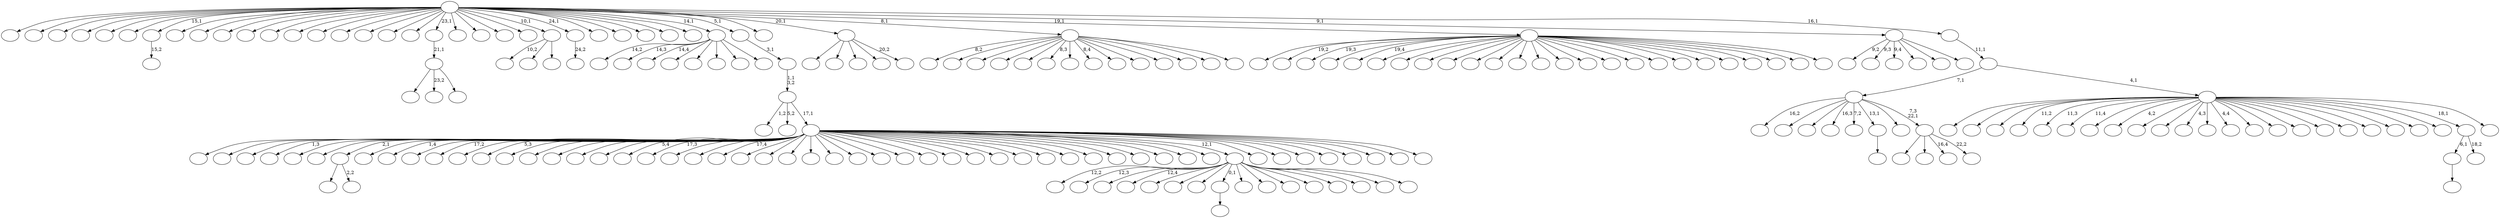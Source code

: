 digraph T {
	225 [label=""]
	224 [label=""]
	223 [label=""]
	222 [label=""]
	221 [label=""]
	220 [label=""]
	219 [label=""]
	218 [label=""]
	217 [label=""]
	216 [label=""]
	215 [label=""]
	214 [label=""]
	213 [label=""]
	212 [label=""]
	211 [label=""]
	210 [label=""]
	209 [label=""]
	208 [label=""]
	207 [label=""]
	206 [label=""]
	205 [label=""]
	204 [label=""]
	203 [label=""]
	202 [label=""]
	201 [label=""]
	200 [label=""]
	199 [label=""]
	198 [label=""]
	197 [label=""]
	196 [label=""]
	195 [label=""]
	194 [label=""]
	193 [label=""]
	192 [label=""]
	191 [label=""]
	190 [label=""]
	189 [label=""]
	188 [label=""]
	187 [label=""]
	186 [label=""]
	185 [label=""]
	184 [label=""]
	183 [label=""]
	182 [label=""]
	181 [label=""]
	180 [label=""]
	179 [label=""]
	178 [label=""]
	177 [label=""]
	176 [label=""]
	175 [label=""]
	174 [label=""]
	173 [label=""]
	172 [label=""]
	171 [label=""]
	170 [label=""]
	169 [label=""]
	168 [label=""]
	167 [label=""]
	166 [label=""]
	165 [label=""]
	164 [label=""]
	163 [label=""]
	162 [label=""]
	161 [label=""]
	160 [label=""]
	159 [label=""]
	158 [label=""]
	157 [label=""]
	156 [label=""]
	155 [label=""]
	154 [label=""]
	153 [label=""]
	152 [label=""]
	151 [label=""]
	150 [label=""]
	149 [label=""]
	148 [label=""]
	147 [label=""]
	146 [label=""]
	145 [label=""]
	144 [label=""]
	143 [label=""]
	142 [label=""]
	141 [label=""]
	140 [label=""]
	139 [label=""]
	138 [label=""]
	137 [label=""]
	136 [label=""]
	135 [label=""]
	134 [label=""]
	133 [label=""]
	132 [label=""]
	131 [label=""]
	130 [label=""]
	129 [label=""]
	128 [label=""]
	127 [label=""]
	126 [label=""]
	125 [label=""]
	124 [label=""]
	123 [label=""]
	122 [label=""]
	121 [label=""]
	120 [label=""]
	119 [label=""]
	118 [label=""]
	117 [label=""]
	116 [label=""]
	115 [label=""]
	114 [label=""]
	113 [label=""]
	112 [label=""]
	111 [label=""]
	110 [label=""]
	109 [label=""]
	108 [label=""]
	107 [label=""]
	106 [label=""]
	105 [label=""]
	104 [label=""]
	103 [label=""]
	102 [label=""]
	101 [label=""]
	100 [label=""]
	99 [label=""]
	98 [label=""]
	97 [label=""]
	96 [label=""]
	95 [label=""]
	94 [label=""]
	93 [label=""]
	92 [label=""]
	91 [label=""]
	90 [label=""]
	89 [label=""]
	88 [label=""]
	87 [label=""]
	86 [label=""]
	85 [label=""]
	84 [label=""]
	83 [label=""]
	82 [label=""]
	81 [label=""]
	80 [label=""]
	79 [label=""]
	78 [label=""]
	77 [label=""]
	76 [label=""]
	75 [label=""]
	74 [label=""]
	73 [label=""]
	72 [label=""]
	71 [label=""]
	70 [label=""]
	69 [label=""]
	68 [label=""]
	67 [label=""]
	66 [label=""]
	65 [label=""]
	64 [label=""]
	63 [label=""]
	62 [label=""]
	61 [label=""]
	60 [label=""]
	59 [label=""]
	58 [label=""]
	57 [label=""]
	56 [label=""]
	55 [label=""]
	54 [label=""]
	53 [label=""]
	52 [label=""]
	51 [label=""]
	50 [label=""]
	49 [label=""]
	48 [label=""]
	47 [label=""]
	46 [label=""]
	45 [label=""]
	44 [label=""]
	43 [label=""]
	42 [label=""]
	41 [label=""]
	40 [label=""]
	39 [label=""]
	38 [label=""]
	37 [label=""]
	36 [label=""]
	35 [label=""]
	34 [label=""]
	33 [label=""]
	32 [label=""]
	31 [label=""]
	30 [label=""]
	29 [label=""]
	28 [label=""]
	27 [label=""]
	26 [label=""]
	25 [label=""]
	24 [label=""]
	23 [label=""]
	22 [label=""]
	21 [label=""]
	20 [label=""]
	19 [label=""]
	18 [label=""]
	17 [label=""]
	16 [label=""]
	15 [label=""]
	14 [label=""]
	13 [label=""]
	12 [label=""]
	11 [label=""]
	10 [label=""]
	9 [label=""]
	8 [label=""]
	7 [label=""]
	6 [label=""]
	5 [label=""]
	4 [label=""]
	3 [label=""]
	2 [label=""]
	1 [label=""]
	0 [label=""]
	195 -> 199 [label=""]
	195 -> 196 [label="2,2"]
	178 -> 179 [label=""]
	163 -> 164 [label="15,2"]
	121 -> 122 [label=""]
	103 -> 155 [label=""]
	103 -> 154 [label="23,2"]
	103 -> 104 [label=""]
	102 -> 103 [label="21,1"]
	75 -> 193 [label="10,2"]
	75 -> 191 [label=""]
	75 -> 76 [label=""]
	64 -> 65 [label="24,2"]
	48 -> 214 [label="12,2"]
	48 -> 211 [label="12,3"]
	48 -> 205 [label=""]
	48 -> 180 [label="12,4"]
	48 -> 170 [label=""]
	48 -> 152 [label=""]
	48 -> 126 [label=""]
	48 -> 121 [label="0,1"]
	48 -> 110 [label=""]
	48 -> 109 [label=""]
	48 -> 99 [label=""]
	48 -> 80 [label=""]
	48 -> 61 [label=""]
	48 -> 51 [label=""]
	48 -> 50 [label=""]
	48 -> 49 [label=""]
	36 -> 37 [label=""]
	34 -> 178 [label="6,1"]
	34 -> 35 [label="18,2"]
	29 -> 112 [label=""]
	29 -> 83 [label=""]
	29 -> 46 [label="16,4"]
	29 -> 30 [label="22,2"]
	28 -> 198 [label="16,2"]
	28 -> 175 [label=""]
	28 -> 151 [label=""]
	28 -> 136 [label="16,3"]
	28 -> 41 [label="7,2"]
	28 -> 36 [label="13,1"]
	28 -> 31 [label=""]
	28 -> 29 [label="7,3\n22,1"]
	25 -> 202 [label="14,2"]
	25 -> 186 [label="14,3"]
	25 -> 148 [label="14,4"]
	25 -> 134 [label=""]
	25 -> 108 [label=""]
	25 -> 73 [label=""]
	25 -> 55 [label=""]
	25 -> 26 [label=""]
	18 -> 224 [label=""]
	18 -> 217 [label=""]
	18 -> 216 [label=""]
	18 -> 215 [label="1,3"]
	18 -> 212 [label=""]
	18 -> 200 [label=""]
	18 -> 195 [label="2,1"]
	18 -> 190 [label=""]
	18 -> 189 [label="1,4"]
	18 -> 185 [label=""]
	18 -> 183 [label="17,2"]
	18 -> 177 [label=""]
	18 -> 176 [label="5,3"]
	18 -> 174 [label=""]
	18 -> 169 [label=""]
	18 -> 167 [label=""]
	18 -> 158 [label=""]
	18 -> 146 [label=""]
	18 -> 143 [label="5,4"]
	18 -> 135 [label="17,3"]
	18 -> 133 [label=""]
	18 -> 131 [label=""]
	18 -> 129 [label="17,4"]
	18 -> 124 [label=""]
	18 -> 123 [label=""]
	18 -> 120 [label=""]
	18 -> 119 [label=""]
	18 -> 117 [label=""]
	18 -> 111 [label=""]
	18 -> 107 [label=""]
	18 -> 105 [label=""]
	18 -> 100 [label=""]
	18 -> 97 [label=""]
	18 -> 96 [label=""]
	18 -> 89 [label=""]
	18 -> 82 [label=""]
	18 -> 78 [label=""]
	18 -> 72 [label=""]
	18 -> 69 [label=""]
	18 -> 68 [label=""]
	18 -> 67 [label=""]
	18 -> 58 [label=""]
	18 -> 57 [label=""]
	18 -> 53 [label=""]
	18 -> 48 [label="12,1"]
	18 -> 47 [label=""]
	18 -> 45 [label=""]
	18 -> 42 [label=""]
	18 -> 39 [label=""]
	18 -> 38 [label=""]
	18 -> 33 [label=""]
	18 -> 22 [label=""]
	18 -> 19 [label=""]
	17 -> 210 [label="1,2"]
	17 -> 171 [label="5,2"]
	17 -> 18 [label="17,1"]
	16 -> 17 [label="1,1\n3,2"]
	15 -> 16 [label="3,1"]
	12 -> 188 [label=""]
	12 -> 114 [label=""]
	12 -> 86 [label=""]
	12 -> 23 [label=""]
	12 -> 13 [label="20,2"]
	10 -> 219 [label="8,2"]
	10 -> 218 [label=""]
	10 -> 208 [label=""]
	10 -> 203 [label=""]
	10 -> 157 [label=""]
	10 -> 149 [label="8,3"]
	10 -> 142 [label=""]
	10 -> 127 [label="8,4"]
	10 -> 113 [label=""]
	10 -> 94 [label=""]
	10 -> 91 [label=""]
	10 -> 79 [label=""]
	10 -> 70 [label=""]
	10 -> 11 [label=""]
	7 -> 206 [label=""]
	7 -> 201 [label="19,2"]
	7 -> 184 [label="19,3"]
	7 -> 181 [label=""]
	7 -> 160 [label="19,4"]
	7 -> 153 [label=""]
	7 -> 138 [label=""]
	7 -> 128 [label=""]
	7 -> 116 [label=""]
	7 -> 101 [label=""]
	7 -> 95 [label=""]
	7 -> 87 [label=""]
	7 -> 85 [label=""]
	7 -> 84 [label=""]
	7 -> 74 [label=""]
	7 -> 63 [label=""]
	7 -> 60 [label=""]
	7 -> 54 [label=""]
	7 -> 52 [label=""]
	7 -> 40 [label=""]
	7 -> 27 [label=""]
	7 -> 24 [label=""]
	7 -> 21 [label=""]
	7 -> 9 [label=""]
	7 -> 8 [label=""]
	5 -> 139 [label="9,2"]
	5 -> 130 [label="9,3"]
	5 -> 115 [label="9,4"]
	5 -> 90 [label=""]
	5 -> 20 [label=""]
	5 -> 6 [label=""]
	3 -> 225 [label=""]
	3 -> 223 [label=""]
	3 -> 222 [label=""]
	3 -> 220 [label="11,2"]
	3 -> 213 [label="11,3"]
	3 -> 209 [label="11,4"]
	3 -> 207 [label=""]
	3 -> 204 [label="4,2"]
	3 -> 197 [label=""]
	3 -> 194 [label=""]
	3 -> 182 [label="4,3"]
	3 -> 168 [label=""]
	3 -> 166 [label="4,4"]
	3 -> 156 [label=""]
	3 -> 150 [label=""]
	3 -> 141 [label=""]
	3 -> 137 [label=""]
	3 -> 81 [label=""]
	3 -> 77 [label=""]
	3 -> 71 [label=""]
	3 -> 66 [label=""]
	3 -> 43 [label=""]
	3 -> 34 [label="18,1"]
	3 -> 4 [label=""]
	2 -> 28 [label="7,1"]
	2 -> 3 [label="4,1"]
	1 -> 2 [label="11,1"]
	0 -> 221 [label=""]
	0 -> 192 [label=""]
	0 -> 187 [label=""]
	0 -> 173 [label=""]
	0 -> 172 [label=""]
	0 -> 165 [label=""]
	0 -> 163 [label="15,1"]
	0 -> 162 [label=""]
	0 -> 161 [label=""]
	0 -> 159 [label=""]
	0 -> 147 [label=""]
	0 -> 145 [label=""]
	0 -> 144 [label=""]
	0 -> 140 [label=""]
	0 -> 132 [label=""]
	0 -> 125 [label=""]
	0 -> 118 [label=""]
	0 -> 106 [label=""]
	0 -> 102 [label="23,1"]
	0 -> 98 [label=""]
	0 -> 93 [label=""]
	0 -> 92 [label=""]
	0 -> 88 [label=""]
	0 -> 75 [label="10,1"]
	0 -> 64 [label="24,1"]
	0 -> 62 [label=""]
	0 -> 59 [label=""]
	0 -> 56 [label=""]
	0 -> 44 [label=""]
	0 -> 32 [label=""]
	0 -> 25 [label="14,1"]
	0 -> 15 [label="5,1"]
	0 -> 14 [label=""]
	0 -> 12 [label="20,1"]
	0 -> 10 [label="8,1"]
	0 -> 7 [label="19,1"]
	0 -> 5 [label="9,1"]
	0 -> 1 [label="16,1"]
}
